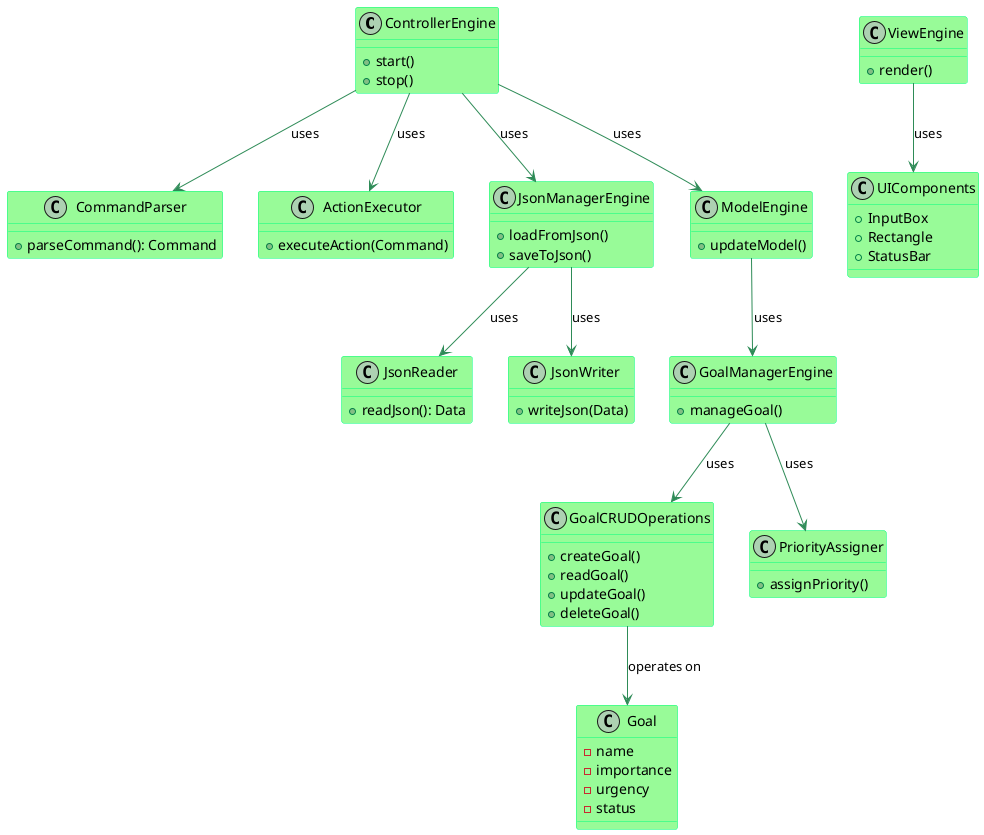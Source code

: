 @startuml Class_Level_Design

skinparam class {
    BackgroundColor PaleGreen
    ArrowColor SeaGreen
    BorderColor SpringGreen
}
skinparam classAttribute {
    BackgroundColor Yellow
    BorderColor Orange
}

class "ControllerEngine" {
    +start()
    +stop()
}
class "CommandParser" {
    +parseCommand(): Command
}
class "ActionExecutor" {
    +executeAction(Command)
}

class "JsonManagerEngine" {
    +loadFromJson()
    +saveToJson()
}
class "JsonReader" {
    +readJson(): Data
}
class "JsonWriter" {
    +writeJson(Data)
}

class "ModelEngine" {
    +updateModel()
}
class "GoalManagerEngine" {
    +manageGoal()
}
class "GoalCRUDOperations" {
    +createGoal()
    +readGoal()
    +updateGoal()
    +deleteGoal()
}
class "PriorityAssigner" {
    +assignPriority()
}
class "Goal" {
    -name
    -importance
    -urgency
    -status
}

class "ViewEngine" {
    +render()
}
class "UIComponents" {
    +InputBox
    +Rectangle
    +StatusBar
}

ControllerEngine --> CommandParser : uses
ControllerEngine --> ActionExecutor : uses
ControllerEngine --> JsonManagerEngine : uses
ControllerEngine --> ModelEngine : uses

JsonManagerEngine --> JsonReader : uses
JsonManagerEngine --> JsonWriter : uses

ModelEngine --> GoalManagerEngine : uses

GoalManagerEngine --> GoalCRUDOperations : uses
GoalManagerEngine --> PriorityAssigner : uses

GoalCRUDOperations --> Goal : operates on

ViewEngine --> UIComponents : uses

@enduml